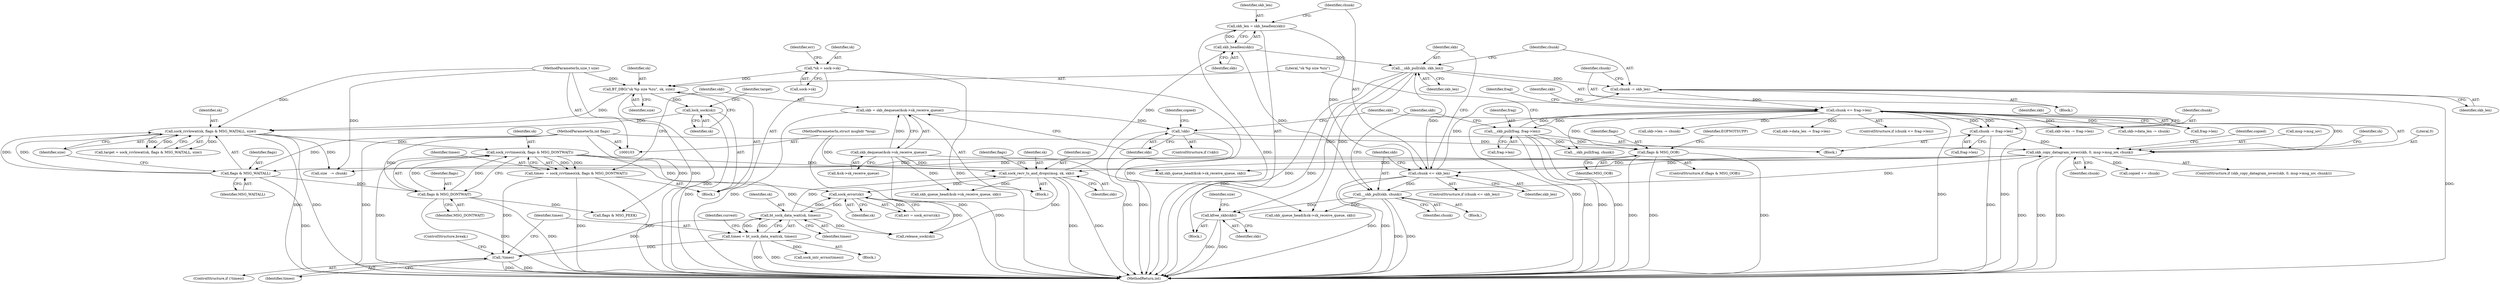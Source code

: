 digraph "0_linux_f3d3342602f8bcbf37d7c46641cb9bca7618eb1c_7@API" {
"1000336" [label="(Call,kfree_skb(skb))"];
"1000266" [label="(Call,__skb_pull(skb, skb_len))"];
"1000253" [label="(Call,skb_headlen(skb))"];
"1000240" [label="(Call,sock_recv_ts_and_drops(msg, sk, skb))"];
"1000106" [label="(MethodParameterIn,struct msghdr *msg)"];
"1000198" [label="(Call,bt_sock_data_wait(sk, timeo))"];
"1000176" [label="(Call,sock_error(sk))"];
"1000149" [label="(Call,sock_rcvtimeo(sk, flags & MSG_DONTWAIT))"];
"1000141" [label="(Call,sock_rcvlowat(sk, flags & MSG_WAITALL, size))"];
"1000137" [label="(Call,lock_sock(sk))"];
"1000133" [label="(Call,BT_DBG(\"sk %p size %zu\", sk, size))"];
"1000111" [label="(Call,*sk = sock->sk)"];
"1000107" [label="(MethodParameterIn,size_t size)"];
"1000143" [label="(Call,flags & MSG_WAITALL)"];
"1000127" [label="(Call,flags & MSG_OOB)"];
"1000108" [label="(MethodParameterIn,int flags)"];
"1000151" [label="(Call,flags & MSG_DONTWAIT)"];
"1000193" [label="(Call,!timeo)"];
"1000147" [label="(Call,timeo  = sock_rcvtimeo(sk, flags & MSG_DONTWAIT))"];
"1000196" [label="(Call,timeo = bt_sock_data_wait(sk, timeo))"];
"1000212" [label="(Call,skb_copy_datagram_iovec(skb, 0, msg->msg_iov, chunk))"];
"1000166" [label="(Call,!skb)"];
"1000158" [label="(Call,skb = skb_dequeue(&sk->sk_receive_queue))"];
"1000160" [label="(Call,skb_dequeue(&sk->sk_receive_queue))"];
"1000274" [label="(Call,chunk <= frag->len)"];
"1000269" [label="(Call,chunk -= skb_len)"];
"1000256" [label="(Call,chunk <= skb_len)"];
"1000251" [label="(Call,skb_len = skb_headlen(skb))"];
"1000319" [label="(Call,__skb_pull(frag, frag->len))"];
"1000300" [label="(Call,chunk -= frag->len)"];
"1000260" [label="(Call,__skb_pull(skb, chunk))"];
"1000135" [label="(Identifier,sk)"];
"1000274" [label="(Call,chunk <= frag->len)"];
"1000150" [label="(Identifier,sk)"];
"1000249" [label="(Block,)"];
"1000161" [label="(Call,&sk->sk_receive_queue)"];
"1000257" [label="(Identifier,chunk)"];
"1000320" [label="(Identifier,frag)"];
"1000213" [label="(Identifier,skb)"];
"1000280" [label="(Call,skb->len -= chunk)"];
"1000176" [label="(Call,sock_error(sk))"];
"1000199" [label="(Identifier,sk)"];
"1000266" [label="(Call,__skb_pull(skb, skb_len))"];
"1000297" [label="(Identifier,frag)"];
"1000107" [label="(MethodParameterIn,size_t size)"];
"1000192" [label="(ControlStructure,if (!timeo))"];
"1000165" [label="(ControlStructure,if (!skb))"];
"1000143" [label="(Call,flags & MSG_WAITALL)"];
"1000275" [label="(Identifier,chunk)"];
"1000254" [label="(Identifier,skb)"];
"1000196" [label="(Call,timeo = bt_sock_data_wait(sk, timeo))"];
"1000134" [label="(Literal,\"sk %p size %zu\")"];
"1000282" [label="(Identifier,skb)"];
"1000312" [label="(Call,skb->data_len -= frag->len)"];
"1000270" [label="(Identifier,chunk)"];
"1000349" [label="(Call,release_sock(sk))"];
"1000147" [label="(Call,timeo  = sock_rcvtimeo(sk, flags & MSG_DONTWAIT))"];
"1000212" [label="(Call,skb_copy_datagram_iovec(skb, 0, msg->msg_iov, chunk))"];
"1000118" [label="(Identifier,err)"];
"1000166" [label="(Call,!skb)"];
"1000300" [label="(Call,chunk -= frag->len)"];
"1000340" [label="(Call,skb_queue_head(&sk->sk_receive_queue, skb))"];
"1000261" [label="(Identifier,skb)"];
"1000243" [label="(Identifier,skb)"];
"1000142" [label="(Identifier,sk)"];
"1000127" [label="(Call,flags & MSG_OOB)"];
"1000132" [label="(Identifier,EOPNOTSUPP)"];
"1000177" [label="(Identifier,sk)"];
"1000148" [label="(Identifier,timeo)"];
"1000203" [label="(Identifier,current)"];
"1000211" [label="(ControlStructure,if (skb_copy_datagram_iovec(skb, 0, msg->msg_iov, chunk)))"];
"1000140" [label="(Identifier,target)"];
"1000299" [label="(Block,)"];
"1000167" [label="(Identifier,skb)"];
"1000329" [label="(Call,skb_queue_head(&sk->sk_receive_queue, skb))"];
"1000290" [label="(Call,__skb_pull(frag, chunk))"];
"1000174" [label="(Call,err = sock_error(sk))"];
"1000149" [label="(Call,sock_rcvtimeo(sk, flags & MSG_DONTWAIT))"];
"1000260" [label="(Call,__skb_pull(skb, chunk))"];
"1000307" [label="(Identifier,skb)"];
"1000141" [label="(Call,sock_rcvlowat(sk, flags & MSG_WAITALL, size))"];
"1000151" [label="(Call,flags & MSG_DONTWAIT)"];
"1000126" [label="(ControlStructure,if (flags & MSG_OOB))"];
"1000259" [label="(Block,)"];
"1000139" [label="(Call,target = sock_rcvlowat(sk, flags & MSG_WAITALL, size))"];
"1000207" [label="(Call,sock_intr_errno(timeo))"];
"1000235" [label="(Identifier,copied)"];
"1000237" [label="(Call,size   -= chunk)"];
"1000267" [label="(Identifier,skb)"];
"1000251" [label="(Call,skb_len = skb_headlen(skb))"];
"1000160" [label="(Call,skb_dequeue(&sk->sk_receive_queue))"];
"1000268" [label="(Identifier,skb_len)"];
"1000240" [label="(Call,sock_recv_ts_and_drops(msg, sk, skb))"];
"1000138" [label="(Identifier,sk)"];
"1000129" [label="(Identifier,MSG_OOB)"];
"1000128" [label="(Identifier,flags)"];
"1000352" [label="(MethodReturn,int)"];
"1000158" [label="(Call,skb = skb_dequeue(&sk->sk_receive_queue))"];
"1000302" [label="(Call,frag->len)"];
"1000111" [label="(Call,*sk = sock->sk)"];
"1000215" [label="(Call,msg->msg_iov)"];
"1000247" [label="(Identifier,flags)"];
"1000256" [label="(Call,chunk <= skb_len)"];
"1000109" [label="(Block,)"];
"1000136" [label="(Identifier,size)"];
"1000168" [label="(Block,)"];
"1000200" [label="(Identifier,timeo)"];
"1000264" [label="(Block,)"];
"1000159" [label="(Identifier,skb)"];
"1000195" [label="(ControlStructure,break;)"];
"1000112" [label="(Identifier,sk)"];
"1000220" [label="(Call,skb_queue_head(&sk->sk_receive_queue, skb))"];
"1000153" [label="(Identifier,MSG_DONTWAIT)"];
"1000218" [label="(Identifier,chunk)"];
"1000223" [label="(Identifier,sk)"];
"1000253" [label="(Call,skb_headlen(skb))"];
"1000144" [label="(Identifier,flags)"];
"1000137" [label="(Call,lock_sock(sk))"];
"1000234" [label="(Call,copied += chunk)"];
"1000246" [label="(Call,flags & MSG_PEEK)"];
"1000198" [label="(Call,bt_sock_data_wait(sk, timeo))"];
"1000197" [label="(Identifier,timeo)"];
"1000269" [label="(Call,chunk -= skb_len)"];
"1000273" [label="(ControlStructure,if (chunk <= frag->len))"];
"1000146" [label="(Identifier,size)"];
"1000326" [label="(Identifier,skb)"];
"1000155" [label="(Block,)"];
"1000194" [label="(Identifier,timeo)"];
"1000108" [label="(MethodParameterIn,int flags)"];
"1000271" [label="(Identifier,skb_len)"];
"1000214" [label="(Literal,0)"];
"1000242" [label="(Identifier,sk)"];
"1000262" [label="(Identifier,chunk)"];
"1000258" [label="(Identifier,skb_len)"];
"1000133" [label="(Call,BT_DBG(\"sk %p size %zu\", sk, size))"];
"1000305" [label="(Call,skb->len -= frag->len)"];
"1000113" [label="(Call,sock->sk)"];
"1000241" [label="(Identifier,msg)"];
"1000301" [label="(Identifier,chunk)"];
"1000347" [label="(Identifier,size)"];
"1000337" [label="(Identifier,skb)"];
"1000145" [label="(Identifier,MSG_WAITALL)"];
"1000193" [label="(Call,!timeo)"];
"1000285" [label="(Call,skb->data_len -= chunk)"];
"1000321" [label="(Call,frag->len)"];
"1000152" [label="(Identifier,flags)"];
"1000319" [label="(Call,__skb_pull(frag, frag->len))"];
"1000252" [label="(Identifier,skb_len)"];
"1000336" [label="(Call,kfree_skb(skb))"];
"1000106" [label="(MethodParameterIn,struct msghdr *msg)"];
"1000276" [label="(Call,frag->len)"];
"1000171" [label="(Identifier,copied)"];
"1000255" [label="(ControlStructure,if (chunk <= skb_len))"];
"1000336" -> "1000249"  [label="AST: "];
"1000336" -> "1000337"  [label="CFG: "];
"1000337" -> "1000336"  [label="AST: "];
"1000347" -> "1000336"  [label="CFG: "];
"1000336" -> "1000352"  [label="DDG: "];
"1000336" -> "1000352"  [label="DDG: "];
"1000266" -> "1000336"  [label="DDG: "];
"1000260" -> "1000336"  [label="DDG: "];
"1000266" -> "1000264"  [label="AST: "];
"1000266" -> "1000268"  [label="CFG: "];
"1000267" -> "1000266"  [label="AST: "];
"1000268" -> "1000266"  [label="AST: "];
"1000270" -> "1000266"  [label="CFG: "];
"1000266" -> "1000352"  [label="DDG: "];
"1000266" -> "1000352"  [label="DDG: "];
"1000253" -> "1000266"  [label="DDG: "];
"1000256" -> "1000266"  [label="DDG: "];
"1000266" -> "1000269"  [label="DDG: "];
"1000266" -> "1000329"  [label="DDG: "];
"1000253" -> "1000251"  [label="AST: "];
"1000253" -> "1000254"  [label="CFG: "];
"1000254" -> "1000253"  [label="AST: "];
"1000251" -> "1000253"  [label="CFG: "];
"1000253" -> "1000251"  [label="DDG: "];
"1000240" -> "1000253"  [label="DDG: "];
"1000253" -> "1000260"  [label="DDG: "];
"1000240" -> "1000155"  [label="AST: "];
"1000240" -> "1000243"  [label="CFG: "];
"1000241" -> "1000240"  [label="AST: "];
"1000242" -> "1000240"  [label="AST: "];
"1000243" -> "1000240"  [label="AST: "];
"1000247" -> "1000240"  [label="CFG: "];
"1000240" -> "1000352"  [label="DDG: "];
"1000240" -> "1000352"  [label="DDG: "];
"1000240" -> "1000176"  [label="DDG: "];
"1000106" -> "1000240"  [label="DDG: "];
"1000198" -> "1000240"  [label="DDG: "];
"1000149" -> "1000240"  [label="DDG: "];
"1000212" -> "1000240"  [label="DDG: "];
"1000240" -> "1000340"  [label="DDG: "];
"1000240" -> "1000349"  [label="DDG: "];
"1000106" -> "1000103"  [label="AST: "];
"1000106" -> "1000352"  [label="DDG: "];
"1000198" -> "1000196"  [label="AST: "];
"1000198" -> "1000200"  [label="CFG: "];
"1000199" -> "1000198"  [label="AST: "];
"1000200" -> "1000198"  [label="AST: "];
"1000196" -> "1000198"  [label="CFG: "];
"1000198" -> "1000176"  [label="DDG: "];
"1000198" -> "1000196"  [label="DDG: "];
"1000198" -> "1000196"  [label="DDG: "];
"1000176" -> "1000198"  [label="DDG: "];
"1000193" -> "1000198"  [label="DDG: "];
"1000198" -> "1000349"  [label="DDG: "];
"1000176" -> "1000174"  [label="AST: "];
"1000176" -> "1000177"  [label="CFG: "];
"1000177" -> "1000176"  [label="AST: "];
"1000174" -> "1000176"  [label="CFG: "];
"1000176" -> "1000174"  [label="DDG: "];
"1000149" -> "1000176"  [label="DDG: "];
"1000176" -> "1000349"  [label="DDG: "];
"1000149" -> "1000147"  [label="AST: "];
"1000149" -> "1000151"  [label="CFG: "];
"1000150" -> "1000149"  [label="AST: "];
"1000151" -> "1000149"  [label="AST: "];
"1000147" -> "1000149"  [label="CFG: "];
"1000149" -> "1000352"  [label="DDG: "];
"1000149" -> "1000147"  [label="DDG: "];
"1000149" -> "1000147"  [label="DDG: "];
"1000141" -> "1000149"  [label="DDG: "];
"1000151" -> "1000149"  [label="DDG: "];
"1000151" -> "1000149"  [label="DDG: "];
"1000149" -> "1000349"  [label="DDG: "];
"1000141" -> "1000139"  [label="AST: "];
"1000141" -> "1000146"  [label="CFG: "];
"1000142" -> "1000141"  [label="AST: "];
"1000143" -> "1000141"  [label="AST: "];
"1000146" -> "1000141"  [label="AST: "];
"1000139" -> "1000141"  [label="CFG: "];
"1000141" -> "1000352"  [label="DDG: "];
"1000141" -> "1000352"  [label="DDG: "];
"1000141" -> "1000139"  [label="DDG: "];
"1000141" -> "1000139"  [label="DDG: "];
"1000141" -> "1000139"  [label="DDG: "];
"1000137" -> "1000141"  [label="DDG: "];
"1000143" -> "1000141"  [label="DDG: "];
"1000143" -> "1000141"  [label="DDG: "];
"1000133" -> "1000141"  [label="DDG: "];
"1000107" -> "1000141"  [label="DDG: "];
"1000141" -> "1000237"  [label="DDG: "];
"1000137" -> "1000109"  [label="AST: "];
"1000137" -> "1000138"  [label="CFG: "];
"1000138" -> "1000137"  [label="AST: "];
"1000140" -> "1000137"  [label="CFG: "];
"1000137" -> "1000352"  [label="DDG: "];
"1000133" -> "1000137"  [label="DDG: "];
"1000133" -> "1000109"  [label="AST: "];
"1000133" -> "1000136"  [label="CFG: "];
"1000134" -> "1000133"  [label="AST: "];
"1000135" -> "1000133"  [label="AST: "];
"1000136" -> "1000133"  [label="AST: "];
"1000138" -> "1000133"  [label="CFG: "];
"1000133" -> "1000352"  [label="DDG: "];
"1000111" -> "1000133"  [label="DDG: "];
"1000107" -> "1000133"  [label="DDG: "];
"1000111" -> "1000109"  [label="AST: "];
"1000111" -> "1000113"  [label="CFG: "];
"1000112" -> "1000111"  [label="AST: "];
"1000113" -> "1000111"  [label="AST: "];
"1000118" -> "1000111"  [label="CFG: "];
"1000111" -> "1000352"  [label="DDG: "];
"1000111" -> "1000352"  [label="DDG: "];
"1000107" -> "1000103"  [label="AST: "];
"1000107" -> "1000352"  [label="DDG: "];
"1000107" -> "1000237"  [label="DDG: "];
"1000143" -> "1000145"  [label="CFG: "];
"1000144" -> "1000143"  [label="AST: "];
"1000145" -> "1000143"  [label="AST: "];
"1000146" -> "1000143"  [label="CFG: "];
"1000143" -> "1000352"  [label="DDG: "];
"1000127" -> "1000143"  [label="DDG: "];
"1000108" -> "1000143"  [label="DDG: "];
"1000143" -> "1000151"  [label="DDG: "];
"1000127" -> "1000126"  [label="AST: "];
"1000127" -> "1000129"  [label="CFG: "];
"1000128" -> "1000127"  [label="AST: "];
"1000129" -> "1000127"  [label="AST: "];
"1000132" -> "1000127"  [label="CFG: "];
"1000134" -> "1000127"  [label="CFG: "];
"1000127" -> "1000352"  [label="DDG: "];
"1000127" -> "1000352"  [label="DDG: "];
"1000127" -> "1000352"  [label="DDG: "];
"1000108" -> "1000127"  [label="DDG: "];
"1000108" -> "1000103"  [label="AST: "];
"1000108" -> "1000352"  [label="DDG: "];
"1000108" -> "1000151"  [label="DDG: "];
"1000108" -> "1000246"  [label="DDG: "];
"1000151" -> "1000153"  [label="CFG: "];
"1000152" -> "1000151"  [label="AST: "];
"1000153" -> "1000151"  [label="AST: "];
"1000151" -> "1000352"  [label="DDG: "];
"1000151" -> "1000352"  [label="DDG: "];
"1000151" -> "1000246"  [label="DDG: "];
"1000193" -> "1000192"  [label="AST: "];
"1000193" -> "1000194"  [label="CFG: "];
"1000194" -> "1000193"  [label="AST: "];
"1000195" -> "1000193"  [label="CFG: "];
"1000197" -> "1000193"  [label="CFG: "];
"1000193" -> "1000352"  [label="DDG: "];
"1000193" -> "1000352"  [label="DDG: "];
"1000147" -> "1000193"  [label="DDG: "];
"1000196" -> "1000193"  [label="DDG: "];
"1000147" -> "1000109"  [label="AST: "];
"1000148" -> "1000147"  [label="AST: "];
"1000159" -> "1000147"  [label="CFG: "];
"1000147" -> "1000352"  [label="DDG: "];
"1000147" -> "1000352"  [label="DDG: "];
"1000196" -> "1000168"  [label="AST: "];
"1000197" -> "1000196"  [label="AST: "];
"1000203" -> "1000196"  [label="CFG: "];
"1000196" -> "1000352"  [label="DDG: "];
"1000196" -> "1000352"  [label="DDG: "];
"1000196" -> "1000207"  [label="DDG: "];
"1000212" -> "1000211"  [label="AST: "];
"1000212" -> "1000218"  [label="CFG: "];
"1000213" -> "1000212"  [label="AST: "];
"1000214" -> "1000212"  [label="AST: "];
"1000215" -> "1000212"  [label="AST: "];
"1000218" -> "1000212"  [label="AST: "];
"1000223" -> "1000212"  [label="CFG: "];
"1000235" -> "1000212"  [label="CFG: "];
"1000212" -> "1000352"  [label="DDG: "];
"1000212" -> "1000352"  [label="DDG: "];
"1000212" -> "1000352"  [label="DDG: "];
"1000166" -> "1000212"  [label="DDG: "];
"1000274" -> "1000212"  [label="DDG: "];
"1000300" -> "1000212"  [label="DDG: "];
"1000260" -> "1000212"  [label="DDG: "];
"1000212" -> "1000220"  [label="DDG: "];
"1000212" -> "1000234"  [label="DDG: "];
"1000212" -> "1000237"  [label="DDG: "];
"1000212" -> "1000256"  [label="DDG: "];
"1000166" -> "1000165"  [label="AST: "];
"1000166" -> "1000167"  [label="CFG: "];
"1000167" -> "1000166"  [label="AST: "];
"1000171" -> "1000166"  [label="CFG: "];
"1000213" -> "1000166"  [label="CFG: "];
"1000166" -> "1000352"  [label="DDG: "];
"1000166" -> "1000352"  [label="DDG: "];
"1000158" -> "1000166"  [label="DDG: "];
"1000158" -> "1000155"  [label="AST: "];
"1000158" -> "1000160"  [label="CFG: "];
"1000159" -> "1000158"  [label="AST: "];
"1000160" -> "1000158"  [label="AST: "];
"1000167" -> "1000158"  [label="CFG: "];
"1000158" -> "1000352"  [label="DDG: "];
"1000160" -> "1000158"  [label="DDG: "];
"1000160" -> "1000161"  [label="CFG: "];
"1000161" -> "1000160"  [label="AST: "];
"1000160" -> "1000352"  [label="DDG: "];
"1000160" -> "1000220"  [label="DDG: "];
"1000160" -> "1000329"  [label="DDG: "];
"1000160" -> "1000340"  [label="DDG: "];
"1000274" -> "1000273"  [label="AST: "];
"1000274" -> "1000276"  [label="CFG: "];
"1000275" -> "1000274"  [label="AST: "];
"1000276" -> "1000274"  [label="AST: "];
"1000282" -> "1000274"  [label="CFG: "];
"1000297" -> "1000274"  [label="CFG: "];
"1000274" -> "1000352"  [label="DDG: "];
"1000274" -> "1000352"  [label="DDG: "];
"1000274" -> "1000352"  [label="DDG: "];
"1000269" -> "1000274"  [label="DDG: "];
"1000319" -> "1000274"  [label="DDG: "];
"1000274" -> "1000280"  [label="DDG: "];
"1000274" -> "1000285"  [label="DDG: "];
"1000274" -> "1000290"  [label="DDG: "];
"1000274" -> "1000300"  [label="DDG: "];
"1000274" -> "1000300"  [label="DDG: "];
"1000274" -> "1000305"  [label="DDG: "];
"1000274" -> "1000312"  [label="DDG: "];
"1000274" -> "1000319"  [label="DDG: "];
"1000269" -> "1000264"  [label="AST: "];
"1000269" -> "1000271"  [label="CFG: "];
"1000270" -> "1000269"  [label="AST: "];
"1000271" -> "1000269"  [label="AST: "];
"1000275" -> "1000269"  [label="CFG: "];
"1000269" -> "1000352"  [label="DDG: "];
"1000256" -> "1000269"  [label="DDG: "];
"1000256" -> "1000255"  [label="AST: "];
"1000256" -> "1000258"  [label="CFG: "];
"1000257" -> "1000256"  [label="AST: "];
"1000258" -> "1000256"  [label="AST: "];
"1000261" -> "1000256"  [label="CFG: "];
"1000267" -> "1000256"  [label="CFG: "];
"1000256" -> "1000352"  [label="DDG: "];
"1000256" -> "1000352"  [label="DDG: "];
"1000251" -> "1000256"  [label="DDG: "];
"1000256" -> "1000260"  [label="DDG: "];
"1000251" -> "1000249"  [label="AST: "];
"1000252" -> "1000251"  [label="AST: "];
"1000257" -> "1000251"  [label="CFG: "];
"1000251" -> "1000352"  [label="DDG: "];
"1000319" -> "1000299"  [label="AST: "];
"1000319" -> "1000321"  [label="CFG: "];
"1000320" -> "1000319"  [label="AST: "];
"1000321" -> "1000319"  [label="AST: "];
"1000326" -> "1000319"  [label="CFG: "];
"1000319" -> "1000352"  [label="DDG: "];
"1000319" -> "1000352"  [label="DDG: "];
"1000319" -> "1000352"  [label="DDG: "];
"1000319" -> "1000290"  [label="DDG: "];
"1000300" -> "1000299"  [label="AST: "];
"1000300" -> "1000302"  [label="CFG: "];
"1000301" -> "1000300"  [label="AST: "];
"1000302" -> "1000300"  [label="AST: "];
"1000307" -> "1000300"  [label="CFG: "];
"1000300" -> "1000352"  [label="DDG: "];
"1000260" -> "1000259"  [label="AST: "];
"1000260" -> "1000262"  [label="CFG: "];
"1000261" -> "1000260"  [label="AST: "];
"1000262" -> "1000260"  [label="AST: "];
"1000326" -> "1000260"  [label="CFG: "];
"1000260" -> "1000352"  [label="DDG: "];
"1000260" -> "1000352"  [label="DDG: "];
"1000260" -> "1000329"  [label="DDG: "];
}
